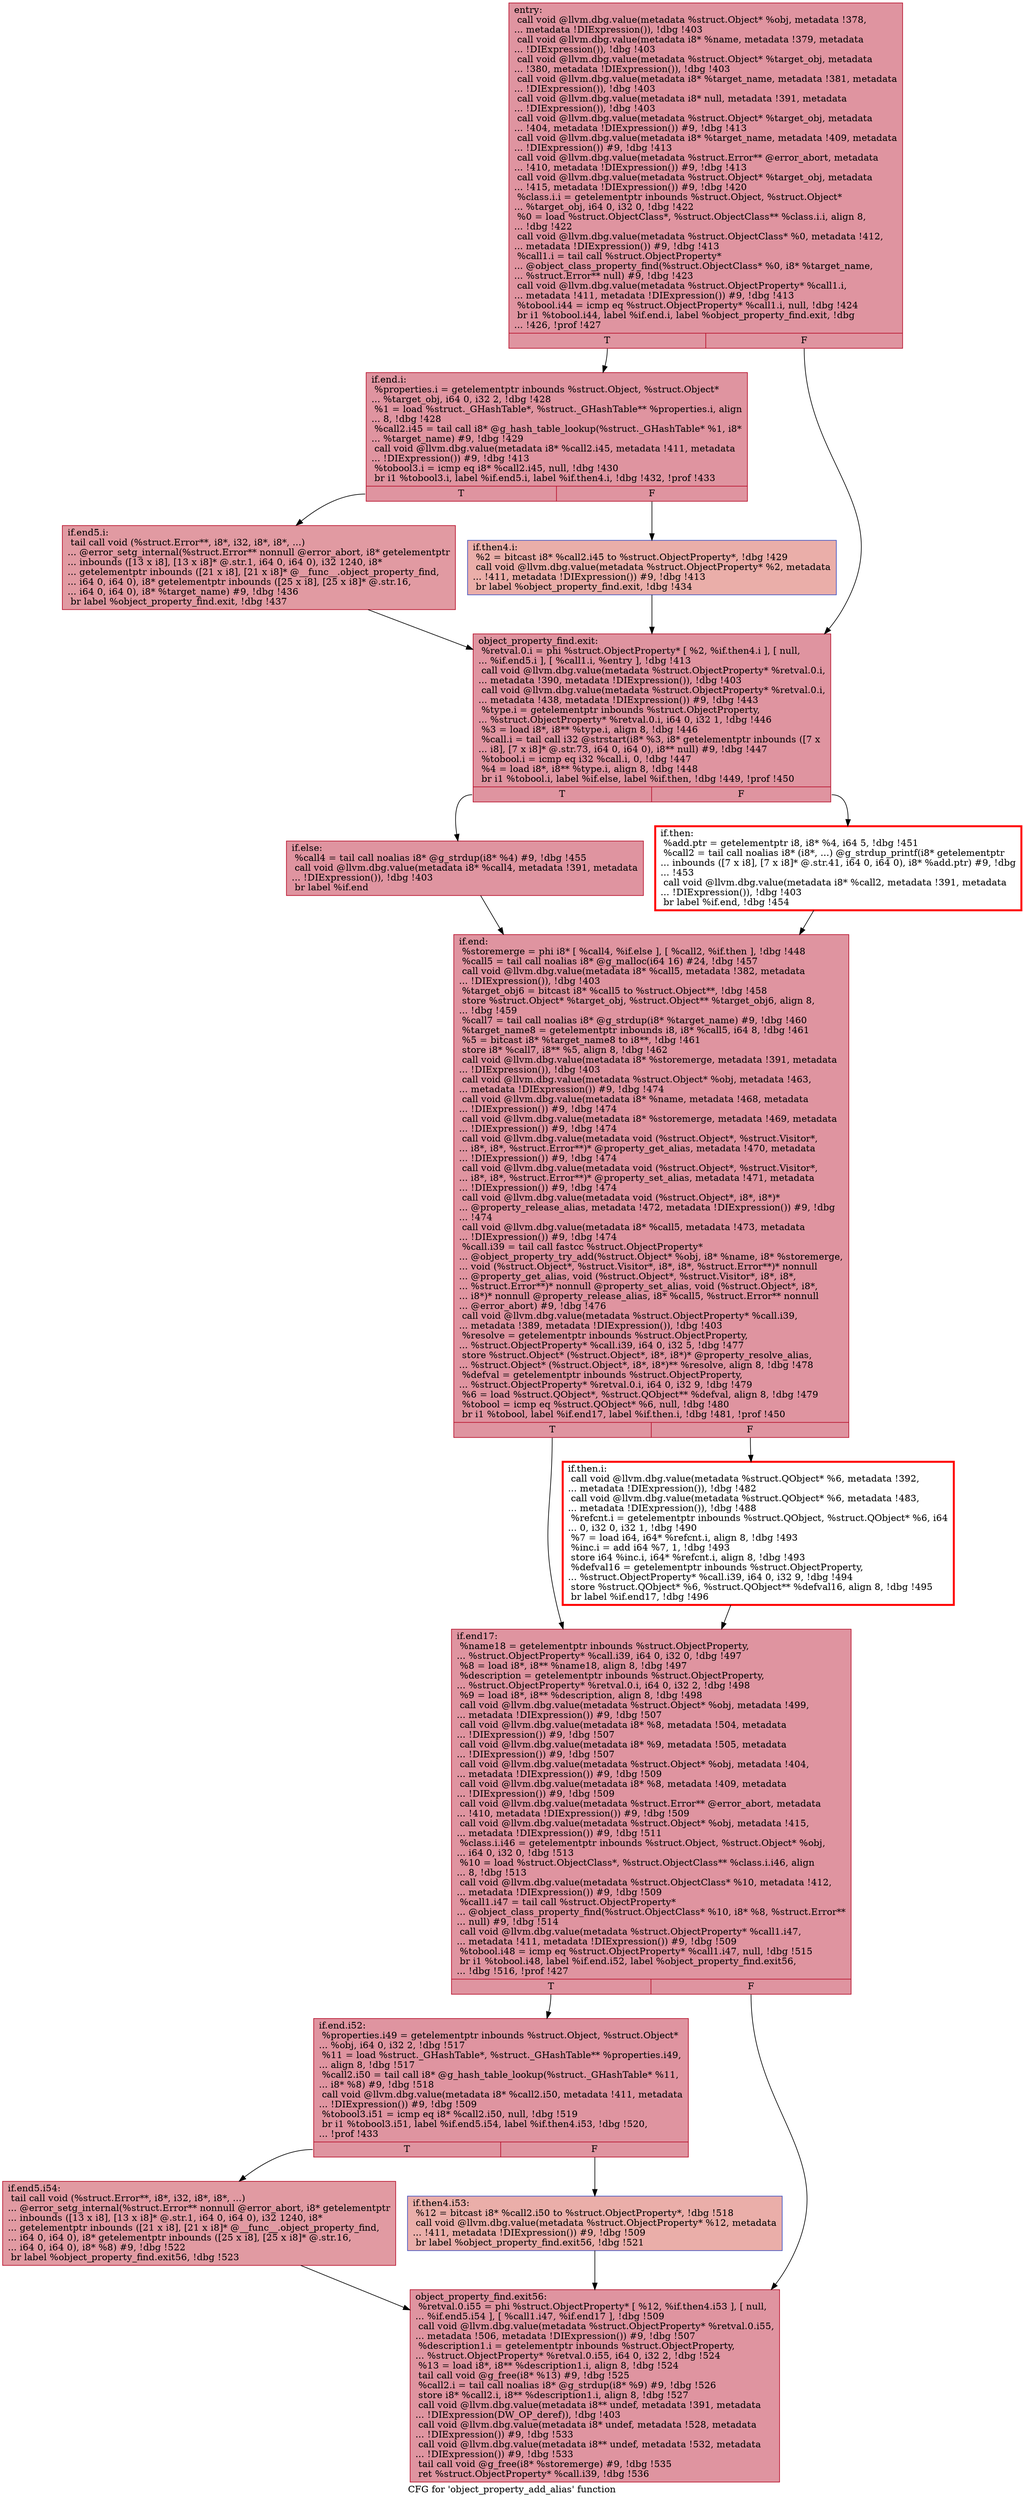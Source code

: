digraph "CFG for 'object_property_add_alias' function" {
	label="CFG for 'object_property_add_alias' function";

	Node0x55ee2261d6a0 [shape=record,color="#b70d28ff", style=filled, fillcolor="#b70d2870",label="{entry:\l  call void @llvm.dbg.value(metadata %struct.Object* %obj, metadata !378,\l... metadata !DIExpression()), !dbg !403\l  call void @llvm.dbg.value(metadata i8* %name, metadata !379, metadata\l... !DIExpression()), !dbg !403\l  call void @llvm.dbg.value(metadata %struct.Object* %target_obj, metadata\l... !380, metadata !DIExpression()), !dbg !403\l  call void @llvm.dbg.value(metadata i8* %target_name, metadata !381, metadata\l... !DIExpression()), !dbg !403\l  call void @llvm.dbg.value(metadata i8* null, metadata !391, metadata\l... !DIExpression()), !dbg !403\l  call void @llvm.dbg.value(metadata %struct.Object* %target_obj, metadata\l... !404, metadata !DIExpression()) #9, !dbg !413\l  call void @llvm.dbg.value(metadata i8* %target_name, metadata !409, metadata\l... !DIExpression()) #9, !dbg !413\l  call void @llvm.dbg.value(metadata %struct.Error** @error_abort, metadata\l... !410, metadata !DIExpression()) #9, !dbg !413\l  call void @llvm.dbg.value(metadata %struct.Object* %target_obj, metadata\l... !415, metadata !DIExpression()) #9, !dbg !420\l  %class.i.i = getelementptr inbounds %struct.Object, %struct.Object*\l... %target_obj, i64 0, i32 0, !dbg !422\l  %0 = load %struct.ObjectClass*, %struct.ObjectClass** %class.i.i, align 8,\l... !dbg !422\l  call void @llvm.dbg.value(metadata %struct.ObjectClass* %0, metadata !412,\l... metadata !DIExpression()) #9, !dbg !413\l  %call1.i = tail call %struct.ObjectProperty*\l... @object_class_property_find(%struct.ObjectClass* %0, i8* %target_name,\l... %struct.Error** null) #9, !dbg !423\l  call void @llvm.dbg.value(metadata %struct.ObjectProperty* %call1.i,\l... metadata !411, metadata !DIExpression()) #9, !dbg !413\l  %tobool.i44 = icmp eq %struct.ObjectProperty* %call1.i, null, !dbg !424\l  br i1 %tobool.i44, label %if.end.i, label %object_property_find.exit, !dbg\l... !426, !prof !427\l|{<s0>T|<s1>F}}"];
	Node0x55ee2261d6a0:s0 -> Node0x55ee2267d1f0;
	Node0x55ee2261d6a0:s1 -> Node0x55ee22849270;
	Node0x55ee2267d1f0 [shape=record,color="#b70d28ff", style=filled, fillcolor="#b70d2870",label="{if.end.i:                                         \l  %properties.i = getelementptr inbounds %struct.Object, %struct.Object*\l... %target_obj, i64 0, i32 2, !dbg !428\l  %1 = load %struct._GHashTable*, %struct._GHashTable** %properties.i, align\l... 8, !dbg !428\l  %call2.i45 = tail call i8* @g_hash_table_lookup(%struct._GHashTable* %1, i8*\l... %target_name) #9, !dbg !429\l  call void @llvm.dbg.value(metadata i8* %call2.i45, metadata !411, metadata\l... !DIExpression()) #9, !dbg !413\l  %tobool3.i = icmp eq i8* %call2.i45, null, !dbg !430\l  br i1 %tobool3.i, label %if.end5.i, label %if.then4.i, !dbg !432, !prof !433\l|{<s0>T|<s1>F}}"];
	Node0x55ee2267d1f0:s0 -> Node0x55ee226f35c0;
	Node0x55ee2267d1f0:s1 -> Node0x55ee226a9600;
	Node0x55ee226a9600 [shape=record,color="#3d50c3ff", style=filled, fillcolor="#d0473d70",label="{if.then4.i:                                       \l  %2 = bitcast i8* %call2.i45 to %struct.ObjectProperty*, !dbg !429\l  call void @llvm.dbg.value(metadata %struct.ObjectProperty* %2, metadata\l... !411, metadata !DIExpression()) #9, !dbg !413\l  br label %object_property_find.exit, !dbg !434\l}"];
	Node0x55ee226a9600 -> Node0x55ee22849270;
	Node0x55ee226f35c0 [shape=record,color="#b70d28ff", style=filled, fillcolor="#bb1b2c70",label="{if.end5.i:                                        \l  tail call void (%struct.Error**, i8*, i32, i8*, i8*, ...)\l... @error_setg_internal(%struct.Error** nonnull @error_abort, i8* getelementptr\l... inbounds ([13 x i8], [13 x i8]* @.str.1, i64 0, i64 0), i32 1240, i8*\l... getelementptr inbounds ([21 x i8], [21 x i8]* @__func__.object_property_find,\l... i64 0, i64 0), i8* getelementptr inbounds ([25 x i8], [25 x i8]* @.str.16,\l... i64 0, i64 0), i8* %target_name) #9, !dbg !436\l  br label %object_property_find.exit, !dbg !437\l}"];
	Node0x55ee226f35c0 -> Node0x55ee22849270;
	Node0x55ee22849270 [shape=record,color="#b70d28ff", style=filled, fillcolor="#b70d2870",label="{object_property_find.exit:                        \l  %retval.0.i = phi %struct.ObjectProperty* [ %2, %if.then4.i ], [ null,\l... %if.end5.i ], [ %call1.i, %entry ], !dbg !413\l  call void @llvm.dbg.value(metadata %struct.ObjectProperty* %retval.0.i,\l... metadata !390, metadata !DIExpression()), !dbg !403\l  call void @llvm.dbg.value(metadata %struct.ObjectProperty* %retval.0.i,\l... metadata !438, metadata !DIExpression()) #9, !dbg !443\l  %type.i = getelementptr inbounds %struct.ObjectProperty,\l... %struct.ObjectProperty* %retval.0.i, i64 0, i32 1, !dbg !446\l  %3 = load i8*, i8** %type.i, align 8, !dbg !446\l  %call.i = tail call i32 @strstart(i8* %3, i8* getelementptr inbounds ([7 x\l... i8], [7 x i8]* @.str.73, i64 0, i64 0), i8** null) #9, !dbg !447\l  %tobool.i = icmp eq i32 %call.i, 0, !dbg !447\l  %4 = load i8*, i8** %type.i, align 8, !dbg !448\l  br i1 %tobool.i, label %if.else, label %if.then, !dbg !449, !prof !450\l|{<s0>T|<s1>F}}"];
	Node0x55ee22849270:s0 -> Node0x55ee22775020;
	Node0x55ee22849270:s1 -> Node0x55ee22774f80;
	Node0x55ee22774f80 [shape=record,penwidth=3.0, color="red",label="{if.then:                                          \l  %add.ptr = getelementptr i8, i8* %4, i64 5, !dbg !451\l  %call2 = tail call noalias i8* (i8*, ...) @g_strdup_printf(i8* getelementptr\l... inbounds ([7 x i8], [7 x i8]* @.str.41, i64 0, i64 0), i8* %add.ptr) #9, !dbg\l... !453\l  call void @llvm.dbg.value(metadata i8* %call2, metadata !391, metadata\l... !DIExpression()), !dbg !403\l  br label %if.end, !dbg !454\l}"];
	Node0x55ee22774f80 -> Node0x55ee22774fd0;
	Node0x55ee22775020 [shape=record,color="#b70d28ff", style=filled, fillcolor="#b70d2870",label="{if.else:                                          \l  %call4 = tail call noalias i8* @g_strdup(i8* %4) #9, !dbg !455\l  call void @llvm.dbg.value(metadata i8* %call4, metadata !391, metadata\l... !DIExpression()), !dbg !403\l  br label %if.end\l}"];
	Node0x55ee22775020 -> Node0x55ee22774fd0;
	Node0x55ee22774fd0 [shape=record,color="#b70d28ff", style=filled, fillcolor="#b70d2870",label="{if.end:                                           \l  %storemerge = phi i8* [ %call4, %if.else ], [ %call2, %if.then ], !dbg !448\l  %call5 = tail call noalias i8* @g_malloc(i64 16) #24, !dbg !457\l  call void @llvm.dbg.value(metadata i8* %call5, metadata !382, metadata\l... !DIExpression()), !dbg !403\l  %target_obj6 = bitcast i8* %call5 to %struct.Object**, !dbg !458\l  store %struct.Object* %target_obj, %struct.Object** %target_obj6, align 8,\l... !dbg !459\l  %call7 = tail call noalias i8* @g_strdup(i8* %target_name) #9, !dbg !460\l  %target_name8 = getelementptr inbounds i8, i8* %call5, i64 8, !dbg !461\l  %5 = bitcast i8* %target_name8 to i8**, !dbg !461\l  store i8* %call7, i8** %5, align 8, !dbg !462\l  call void @llvm.dbg.value(metadata i8* %storemerge, metadata !391, metadata\l... !DIExpression()), !dbg !403\l  call void @llvm.dbg.value(metadata %struct.Object* %obj, metadata !463,\l... metadata !DIExpression()) #9, !dbg !474\l  call void @llvm.dbg.value(metadata i8* %name, metadata !468, metadata\l... !DIExpression()) #9, !dbg !474\l  call void @llvm.dbg.value(metadata i8* %storemerge, metadata !469, metadata\l... !DIExpression()) #9, !dbg !474\l  call void @llvm.dbg.value(metadata void (%struct.Object*, %struct.Visitor*,\l... i8*, i8*, %struct.Error**)* @property_get_alias, metadata !470, metadata\l... !DIExpression()) #9, !dbg !474\l  call void @llvm.dbg.value(metadata void (%struct.Object*, %struct.Visitor*,\l... i8*, i8*, %struct.Error**)* @property_set_alias, metadata !471, metadata\l... !DIExpression()) #9, !dbg !474\l  call void @llvm.dbg.value(metadata void (%struct.Object*, i8*, i8*)*\l... @property_release_alias, metadata !472, metadata !DIExpression()) #9, !dbg\l... !474\l  call void @llvm.dbg.value(metadata i8* %call5, metadata !473, metadata\l... !DIExpression()) #9, !dbg !474\l  %call.i39 = tail call fastcc %struct.ObjectProperty*\l... @object_property_try_add(%struct.Object* %obj, i8* %name, i8* %storemerge,\l... void (%struct.Object*, %struct.Visitor*, i8*, i8*, %struct.Error**)* nonnull\l... @property_get_alias, void (%struct.Object*, %struct.Visitor*, i8*, i8*,\l... %struct.Error**)* nonnull @property_set_alias, void (%struct.Object*, i8*,\l... i8*)* nonnull @property_release_alias, i8* %call5, %struct.Error** nonnull\l... @error_abort) #9, !dbg !476\l  call void @llvm.dbg.value(metadata %struct.ObjectProperty* %call.i39,\l... metadata !389, metadata !DIExpression()), !dbg !403\l  %resolve = getelementptr inbounds %struct.ObjectProperty,\l... %struct.ObjectProperty* %call.i39, i64 0, i32 5, !dbg !477\l  store %struct.Object* (%struct.Object*, i8*, i8*)* @property_resolve_alias,\l... %struct.Object* (%struct.Object*, i8*, i8*)** %resolve, align 8, !dbg !478\l  %defval = getelementptr inbounds %struct.ObjectProperty,\l... %struct.ObjectProperty* %retval.0.i, i64 0, i32 9, !dbg !479\l  %6 = load %struct.QObject*, %struct.QObject** %defval, align 8, !dbg !479\l  %tobool = icmp eq %struct.QObject* %6, null, !dbg !480\l  br i1 %tobool, label %if.end17, label %if.then.i, !dbg !481, !prof !450\l|{<s0>T|<s1>F}}"];
	Node0x55ee22774fd0:s0 -> Node0x55ee2276e370;
	Node0x55ee22774fd0:s1 -> Node0x55ee225c11a0;
	Node0x55ee225c11a0 [shape=record,penwidth=3.0, color="red",label="{if.then.i:                                        \l  call void @llvm.dbg.value(metadata %struct.QObject* %6, metadata !392,\l... metadata !DIExpression()), !dbg !482\l  call void @llvm.dbg.value(metadata %struct.QObject* %6, metadata !483,\l... metadata !DIExpression()), !dbg !488\l  %refcnt.i = getelementptr inbounds %struct.QObject, %struct.QObject* %6, i64\l... 0, i32 0, i32 1, !dbg !490\l  %7 = load i64, i64* %refcnt.i, align 8, !dbg !493\l  %inc.i = add i64 %7, 1, !dbg !493\l  store i64 %inc.i, i64* %refcnt.i, align 8, !dbg !493\l  %defval16 = getelementptr inbounds %struct.ObjectProperty,\l... %struct.ObjectProperty* %call.i39, i64 0, i32 9, !dbg !494\l  store %struct.QObject* %6, %struct.QObject** %defval16, align 8, !dbg !495\l  br label %if.end17, !dbg !496\l}"];
	Node0x55ee225c11a0 -> Node0x55ee2276e370;
	Node0x55ee2276e370 [shape=record,color="#b70d28ff", style=filled, fillcolor="#b70d2870",label="{if.end17:                                         \l  %name18 = getelementptr inbounds %struct.ObjectProperty,\l... %struct.ObjectProperty* %call.i39, i64 0, i32 0, !dbg !497\l  %8 = load i8*, i8** %name18, align 8, !dbg !497\l  %description = getelementptr inbounds %struct.ObjectProperty,\l... %struct.ObjectProperty* %retval.0.i, i64 0, i32 2, !dbg !498\l  %9 = load i8*, i8** %description, align 8, !dbg !498\l  call void @llvm.dbg.value(metadata %struct.Object* %obj, metadata !499,\l... metadata !DIExpression()) #9, !dbg !507\l  call void @llvm.dbg.value(metadata i8* %8, metadata !504, metadata\l... !DIExpression()) #9, !dbg !507\l  call void @llvm.dbg.value(metadata i8* %9, metadata !505, metadata\l... !DIExpression()) #9, !dbg !507\l  call void @llvm.dbg.value(metadata %struct.Object* %obj, metadata !404,\l... metadata !DIExpression()) #9, !dbg !509\l  call void @llvm.dbg.value(metadata i8* %8, metadata !409, metadata\l... !DIExpression()) #9, !dbg !509\l  call void @llvm.dbg.value(metadata %struct.Error** @error_abort, metadata\l... !410, metadata !DIExpression()) #9, !dbg !509\l  call void @llvm.dbg.value(metadata %struct.Object* %obj, metadata !415,\l... metadata !DIExpression()) #9, !dbg !511\l  %class.i.i46 = getelementptr inbounds %struct.Object, %struct.Object* %obj,\l... i64 0, i32 0, !dbg !513\l  %10 = load %struct.ObjectClass*, %struct.ObjectClass** %class.i.i46, align\l... 8, !dbg !513\l  call void @llvm.dbg.value(metadata %struct.ObjectClass* %10, metadata !412,\l... metadata !DIExpression()) #9, !dbg !509\l  %call1.i47 = tail call %struct.ObjectProperty*\l... @object_class_property_find(%struct.ObjectClass* %10, i8* %8, %struct.Error**\l... null) #9, !dbg !514\l  call void @llvm.dbg.value(metadata %struct.ObjectProperty* %call1.i47,\l... metadata !411, metadata !DIExpression()) #9, !dbg !509\l  %tobool.i48 = icmp eq %struct.ObjectProperty* %call1.i47, null, !dbg !515\l  br i1 %tobool.i48, label %if.end.i52, label %object_property_find.exit56,\l... !dbg !516, !prof !427\l|{<s0>T|<s1>F}}"];
	Node0x55ee2276e370:s0 -> Node0x55ee228bdd90;
	Node0x55ee2276e370:s1 -> Node0x55ee226a2240;
	Node0x55ee228bdd90 [shape=record,color="#b70d28ff", style=filled, fillcolor="#b70d2870",label="{if.end.i52:                                       \l  %properties.i49 = getelementptr inbounds %struct.Object, %struct.Object*\l... %obj, i64 0, i32 2, !dbg !517\l  %11 = load %struct._GHashTable*, %struct._GHashTable** %properties.i49,\l... align 8, !dbg !517\l  %call2.i50 = tail call i8* @g_hash_table_lookup(%struct._GHashTable* %11,\l... i8* %8) #9, !dbg !518\l  call void @llvm.dbg.value(metadata i8* %call2.i50, metadata !411, metadata\l... !DIExpression()) #9, !dbg !509\l  %tobool3.i51 = icmp eq i8* %call2.i50, null, !dbg !519\l  br i1 %tobool3.i51, label %if.end5.i54, label %if.then4.i53, !dbg !520,\l... !prof !433\l|{<s0>T|<s1>F}}"];
	Node0x55ee228bdd90:s0 -> Node0x55ee228bee30;
	Node0x55ee228bdd90:s1 -> Node0x55ee228beb20;
	Node0x55ee228beb20 [shape=record,color="#3d50c3ff", style=filled, fillcolor="#d0473d70",label="{if.then4.i53:                                     \l  %12 = bitcast i8* %call2.i50 to %struct.ObjectProperty*, !dbg !518\l  call void @llvm.dbg.value(metadata %struct.ObjectProperty* %12, metadata\l... !411, metadata !DIExpression()) #9, !dbg !509\l  br label %object_property_find.exit56, !dbg !521\l}"];
	Node0x55ee228beb20 -> Node0x55ee226a2240;
	Node0x55ee228bee30 [shape=record,color="#b70d28ff", style=filled, fillcolor="#bb1b2c70",label="{if.end5.i54:                                      \l  tail call void (%struct.Error**, i8*, i32, i8*, i8*, ...)\l... @error_setg_internal(%struct.Error** nonnull @error_abort, i8* getelementptr\l... inbounds ([13 x i8], [13 x i8]* @.str.1, i64 0, i64 0), i32 1240, i8*\l... getelementptr inbounds ([21 x i8], [21 x i8]* @__func__.object_property_find,\l... i64 0, i64 0), i8* getelementptr inbounds ([25 x i8], [25 x i8]* @.str.16,\l... i64 0, i64 0), i8* %8) #9, !dbg !522\l  br label %object_property_find.exit56, !dbg !523\l}"];
	Node0x55ee228bee30 -> Node0x55ee226a2240;
	Node0x55ee226a2240 [shape=record,color="#b70d28ff", style=filled, fillcolor="#b70d2870",label="{object_property_find.exit56:                      \l  %retval.0.i55 = phi %struct.ObjectProperty* [ %12, %if.then4.i53 ], [ null,\l... %if.end5.i54 ], [ %call1.i47, %if.end17 ], !dbg !509\l  call void @llvm.dbg.value(metadata %struct.ObjectProperty* %retval.0.i55,\l... metadata !506, metadata !DIExpression()) #9, !dbg !507\l  %description1.i = getelementptr inbounds %struct.ObjectProperty,\l... %struct.ObjectProperty* %retval.0.i55, i64 0, i32 2, !dbg !524\l  %13 = load i8*, i8** %description1.i, align 8, !dbg !524\l  tail call void @g_free(i8* %13) #9, !dbg !525\l  %call2.i = tail call noalias i8* @g_strdup(i8* %9) #9, !dbg !526\l  store i8* %call2.i, i8** %description1.i, align 8, !dbg !527\l  call void @llvm.dbg.value(metadata i8** undef, metadata !391, metadata\l... !DIExpression(DW_OP_deref)), !dbg !403\l  call void @llvm.dbg.value(metadata i8* undef, metadata !528, metadata\l... !DIExpression()) #9, !dbg !533\l  call void @llvm.dbg.value(metadata i8** undef, metadata !532, metadata\l... !DIExpression()) #9, !dbg !533\l  tail call void @g_free(i8* %storemerge) #9, !dbg !535\l  ret %struct.ObjectProperty* %call.i39, !dbg !536\l}"];
}
